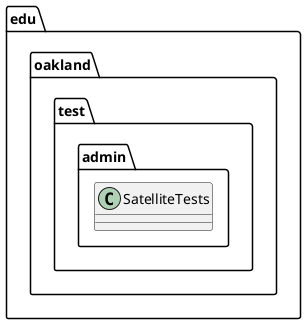 @startuml LocationDataPointTests

package edu.oakland.test.admin {
    class SatelliteTests {
        
    }
}

@enduml